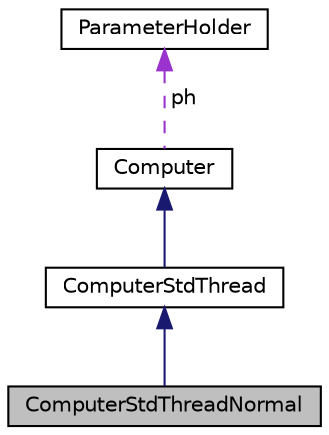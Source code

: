 digraph "ComputerStdThreadNormal"
{
  edge [fontname="Helvetica",fontsize="10",labelfontname="Helvetica",labelfontsize="10"];
  node [fontname="Helvetica",fontsize="10",shape=record];
  Node1 [label="ComputerStdThreadNormal",height=0.2,width=0.4,color="black", fillcolor="grey75", style="filled", fontcolor="black"];
  Node2 -> Node1 [dir="back",color="midnightblue",fontsize="10",style="solid",fontname="Helvetica"];
  Node2 [label="ComputerStdThread",height=0.2,width=0.4,color="black", fillcolor="white", style="filled",URL="$classComputerStdThread.html"];
  Node3 -> Node2 [dir="back",color="midnightblue",fontsize="10",style="solid",fontname="Helvetica"];
  Node3 [label="Computer",height=0.2,width=0.4,color="black", fillcolor="white", style="filled",URL="$classComputer.html"];
  Node4 -> Node3 [dir="back",color="darkorchid3",fontsize="10",style="dashed",label=" ph" ,fontname="Helvetica"];
  Node4 [label="ParameterHolder",height=0.2,width=0.4,color="black", fillcolor="white", style="filled",URL="$structParameterHolder.html"];
}
